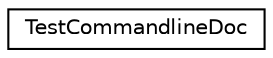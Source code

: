 digraph G
{
  edge [fontname="Helvetica",fontsize="10",labelfontname="Helvetica",labelfontsize="10"];
  node [fontname="Helvetica",fontsize="10",shape=record];
  rankdir="LR";
  Node1 [label="TestCommandlineDoc",height=0.2,width=0.4,color="black", fillcolor="white", style="filled",URL="$structTestCommandlineDoc.html"];
}
